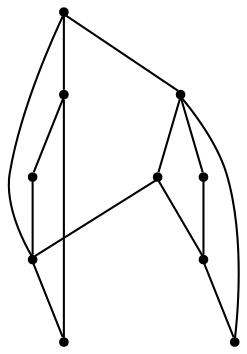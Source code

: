 graph {
  node [shape=point,comment="{\"directed\":false,\"doi\":\"10.1007/978-3-031-49272-3_21\",\"figure\":\"11 (1)\"}"]

  v0 [pos="1525.659736953018,559.6117167095578"]
  v1 [pos="1192.1721561946856,648.3415257789692"]
  v2 [pos="1361.14909231788,776.5020294077251"]
  v3 [pos="1294.820840466627,752.8194493695341"]
  v4 [pos="1296.185702264095,762.7248773257935"]
  v5 [pos="1229.8563058213233,739.034030894613"]
  v6 [pos="1125.8481647674187,624.6588185655014"]
  v7 [pos="1127.2087661409007,634.5645008723143"]
  v8 [pos="1060.8794173894423,610.8724780698238"]
  v9 [pos="896.4375754222535,827.6844825913264"]

  v0 -- v1 [id="-1",pos="1525.659736953018,559.6117167095578 1192.1721561946856,648.3415257789692 1192.1721561946856,648.3415257789692 1192.1721561946856,648.3415257789692"]
  v0 -- v2 [id="-3",pos="1525.659736953018,559.6117167095578 1361.14909231788,776.5020294077251 1361.14909231788,776.5020294077251 1361.14909231788,776.5020294077251"]
  v2 -- v3 [id="-4",pos="1361.14909231788,776.5020294077251 1294.820840466627,752.8194493695341 1294.820840466627,752.8194493695341 1294.820840466627,752.8194493695341"]
  v4 -- v2 [id="-5",pos="1296.185702264095,762.7248773257935 1361.14909231788,776.5020294077251 1361.14909231788,776.5020294077251 1361.14909231788,776.5020294077251"]
  v5 -- v3 [id="-6",pos="1229.8563058213233,739.034030894613 1294.820840466627,752.8194493695341 1294.820840466627,752.8194493695341 1294.820840466627,752.8194493695341"]
  v5 -- v4 [id="-7",pos="1229.8563058213233,739.034030894613 1296.185702264095,762.7248773257935 1296.185702264095,762.7248773257935 1296.185702264095,762.7248773257935"]
  v1 -- v6 [id="-8",pos="1192.1721561946856,648.3415257789692 1125.8481647674187,624.6588185655014 1125.8481647674187,624.6588185655014 1125.8481647674187,624.6588185655014"]
  v7 -- v1 [id="-9",pos="1127.2087661409007,634.5645008723143 1192.1721561946856,648.3415257789692 1192.1721561946856,648.3415257789692 1192.1721561946856,648.3415257789692"]
  v8 -- v0 [id="-10",pos="1060.8794173894423,610.8724780698238 1525.659736953018,559.6117167095578 1525.659736953018,559.6117167095578 1525.659736953018,559.6117167095578"]
  v8 -- v6 [id="-12",pos="1060.8794173894423,610.8724780698238 1125.8481647674187,624.6588185655014 1125.8481647674187,624.6588185655014 1125.8481647674187,624.6588185655014"]
  v8 -- v7 [id="-13",pos="1060.8794173894423,610.8724780698238 1127.2087661409007,634.5645008723143 1127.2087661409007,634.5645008723143 1127.2087661409007,634.5645008723143"]
  v9 -- v2 [id="-14",pos="896.4375754222535,827.6844825913264 1361.14909231788,776.5020294077251 1361.14909231788,776.5020294077251 1361.14909231788,776.5020294077251"]
  v9 -- v8 [id="-15",pos="896.4375754222535,827.6844825913264 1060.8794173894423,610.8724780698238 1060.8794173894423,610.8724780698238 1060.8794173894423,610.8724780698238"]
  v9 -- v5 [id="-16",pos="896.4375754222535,827.6844825913264 1229.8563058213233,739.034030894613 1229.8563058213233,739.034030894613 1229.8563058213233,739.034030894613"]
}